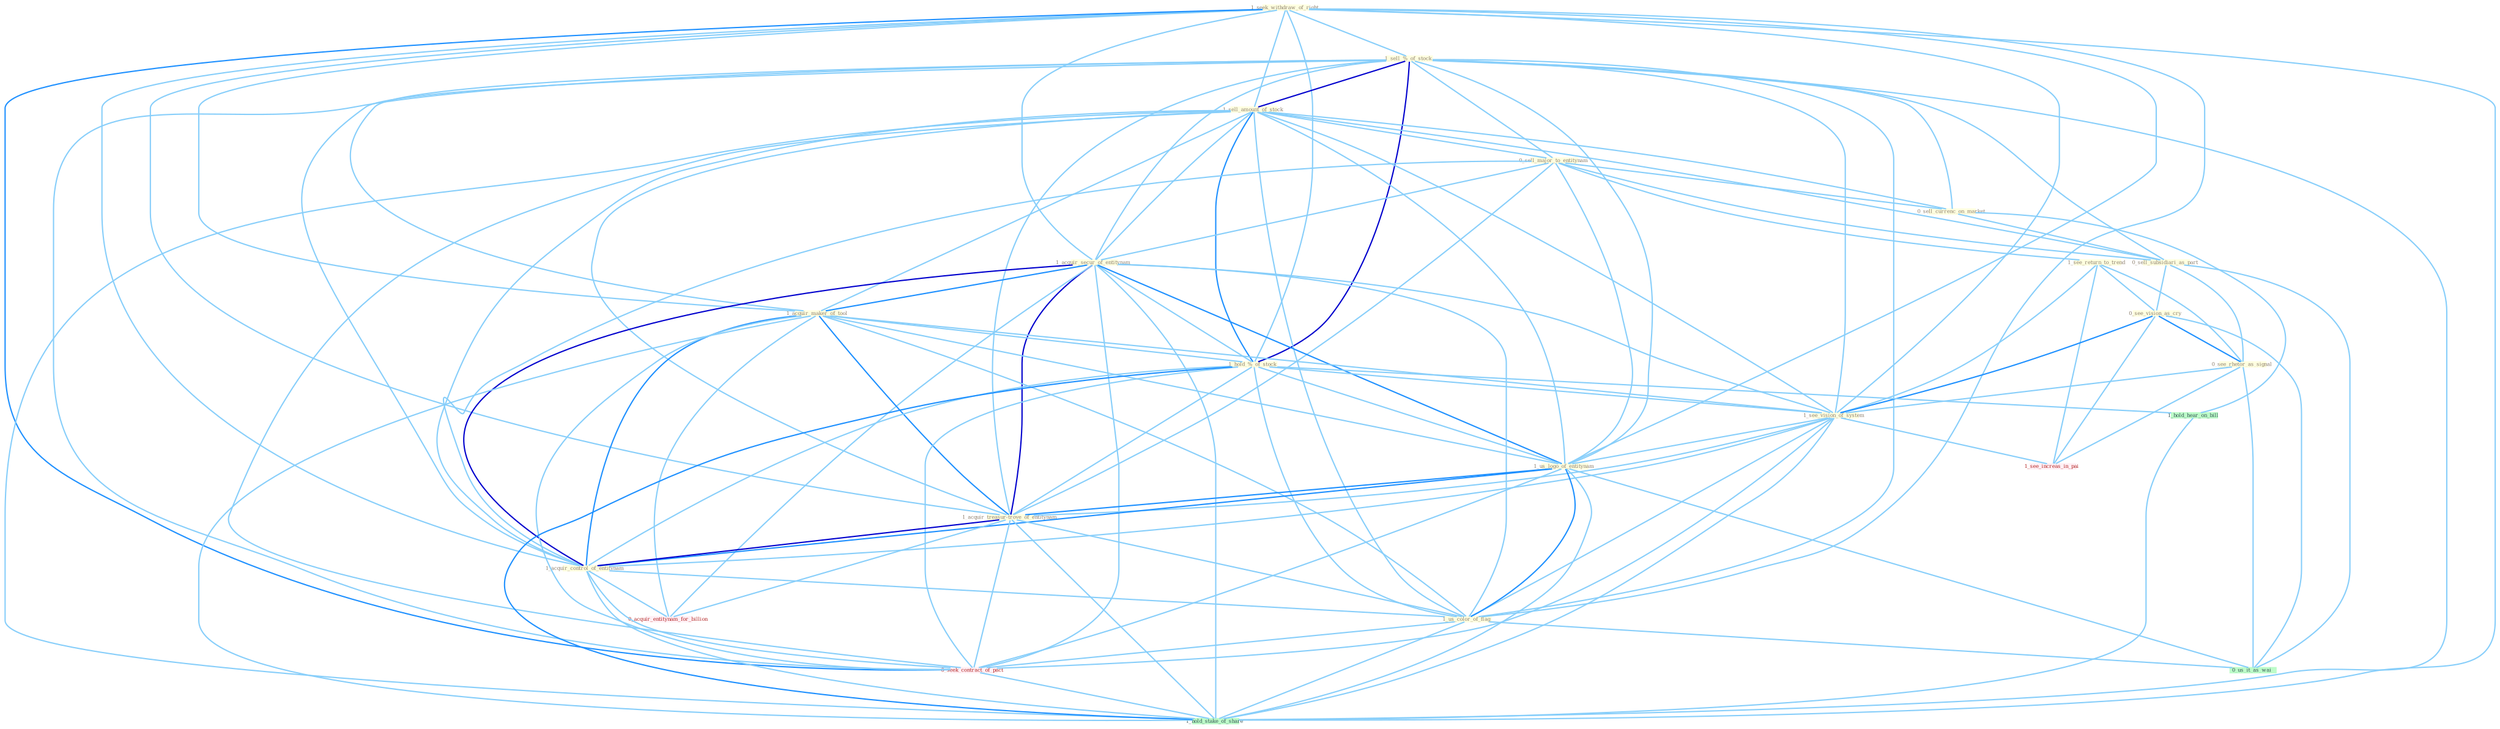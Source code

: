 Graph G{ 
    node
    [shape=polygon,style=filled,width=.5,height=.06,color="#BDFCC9",fixedsize=true,fontsize=4,
    fontcolor="#2f4f4f"];
    {node
    [color="#ffffe0", fontcolor="#8b7d6b"] "1_seek_withdraw_of_right " "1_sell_%_of_stock " "1_sell_amount_of_stock " "0_sell_major_to_entitynam " "1_acquir_secur_of_entitynam " "1_see_return_to_trend " "0_sell_currenc_on_market " "0_sell_subsidiari_as_part " "0_see_vision_as_cry " "1_acquir_maker_of_tool " "1_hold_%_of_stock " "0_see_rhetor_as_signal " "1_see_vision_of_system " "1_us_logo_of_entitynam " "1_acquir_treasur-trove_of_entitynam " "1_acquir_control_of_entitynam " "1_us_color_of_flag "}
{node [color="#fff0f5", fontcolor="#b22222"] "0_seek_contract_of_pact " "0_acquir_entitynam_for_billion " "1_see_increas_in_pai "}
edge [color="#B0E2FF"];

	"1_seek_withdraw_of_right " -- "1_sell_%_of_stock " [w="1", color="#87cefa" ];
	"1_seek_withdraw_of_right " -- "1_sell_amount_of_stock " [w="1", color="#87cefa" ];
	"1_seek_withdraw_of_right " -- "1_acquir_secur_of_entitynam " [w="1", color="#87cefa" ];
	"1_seek_withdraw_of_right " -- "1_acquir_maker_of_tool " [w="1", color="#87cefa" ];
	"1_seek_withdraw_of_right " -- "1_hold_%_of_stock " [w="1", color="#87cefa" ];
	"1_seek_withdraw_of_right " -- "1_see_vision_of_system " [w="1", color="#87cefa" ];
	"1_seek_withdraw_of_right " -- "1_us_logo_of_entitynam " [w="1", color="#87cefa" ];
	"1_seek_withdraw_of_right " -- "1_acquir_treasur-trove_of_entitynam " [w="1", color="#87cefa" ];
	"1_seek_withdraw_of_right " -- "1_acquir_control_of_entitynam " [w="1", color="#87cefa" ];
	"1_seek_withdraw_of_right " -- "1_us_color_of_flag " [w="1", color="#87cefa" ];
	"1_seek_withdraw_of_right " -- "0_seek_contract_of_pact " [w="2", color="#1e90ff" , len=0.8];
	"1_seek_withdraw_of_right " -- "1_hold_stake_of_share " [w="1", color="#87cefa" ];
	"1_sell_%_of_stock " -- "1_sell_amount_of_stock " [w="3", color="#0000cd" , len=0.6];
	"1_sell_%_of_stock " -- "0_sell_major_to_entitynam " [w="1", color="#87cefa" ];
	"1_sell_%_of_stock " -- "1_acquir_secur_of_entitynam " [w="1", color="#87cefa" ];
	"1_sell_%_of_stock " -- "0_sell_currenc_on_market " [w="1", color="#87cefa" ];
	"1_sell_%_of_stock " -- "0_sell_subsidiari_as_part " [w="1", color="#87cefa" ];
	"1_sell_%_of_stock " -- "1_acquir_maker_of_tool " [w="1", color="#87cefa" ];
	"1_sell_%_of_stock " -- "1_hold_%_of_stock " [w="3", color="#0000cd" , len=0.6];
	"1_sell_%_of_stock " -- "1_see_vision_of_system " [w="1", color="#87cefa" ];
	"1_sell_%_of_stock " -- "1_us_logo_of_entitynam " [w="1", color="#87cefa" ];
	"1_sell_%_of_stock " -- "1_acquir_treasur-trove_of_entitynam " [w="1", color="#87cefa" ];
	"1_sell_%_of_stock " -- "1_acquir_control_of_entitynam " [w="1", color="#87cefa" ];
	"1_sell_%_of_stock " -- "1_us_color_of_flag " [w="1", color="#87cefa" ];
	"1_sell_%_of_stock " -- "0_seek_contract_of_pact " [w="1", color="#87cefa" ];
	"1_sell_%_of_stock " -- "1_hold_stake_of_share " [w="1", color="#87cefa" ];
	"1_sell_amount_of_stock " -- "0_sell_major_to_entitynam " [w="1", color="#87cefa" ];
	"1_sell_amount_of_stock " -- "1_acquir_secur_of_entitynam " [w="1", color="#87cefa" ];
	"1_sell_amount_of_stock " -- "0_sell_currenc_on_market " [w="1", color="#87cefa" ];
	"1_sell_amount_of_stock " -- "0_sell_subsidiari_as_part " [w="1", color="#87cefa" ];
	"1_sell_amount_of_stock " -- "1_acquir_maker_of_tool " [w="1", color="#87cefa" ];
	"1_sell_amount_of_stock " -- "1_hold_%_of_stock " [w="2", color="#1e90ff" , len=0.8];
	"1_sell_amount_of_stock " -- "1_see_vision_of_system " [w="1", color="#87cefa" ];
	"1_sell_amount_of_stock " -- "1_us_logo_of_entitynam " [w="1", color="#87cefa" ];
	"1_sell_amount_of_stock " -- "1_acquir_treasur-trove_of_entitynam " [w="1", color="#87cefa" ];
	"1_sell_amount_of_stock " -- "1_acquir_control_of_entitynam " [w="1", color="#87cefa" ];
	"1_sell_amount_of_stock " -- "1_us_color_of_flag " [w="1", color="#87cefa" ];
	"1_sell_amount_of_stock " -- "0_seek_contract_of_pact " [w="1", color="#87cefa" ];
	"1_sell_amount_of_stock " -- "1_hold_stake_of_share " [w="1", color="#87cefa" ];
	"0_sell_major_to_entitynam " -- "1_acquir_secur_of_entitynam " [w="1", color="#87cefa" ];
	"0_sell_major_to_entitynam " -- "1_see_return_to_trend " [w="1", color="#87cefa" ];
	"0_sell_major_to_entitynam " -- "0_sell_currenc_on_market " [w="1", color="#87cefa" ];
	"0_sell_major_to_entitynam " -- "0_sell_subsidiari_as_part " [w="1", color="#87cefa" ];
	"0_sell_major_to_entitynam " -- "1_us_logo_of_entitynam " [w="1", color="#87cefa" ];
	"0_sell_major_to_entitynam " -- "1_acquir_treasur-trove_of_entitynam " [w="1", color="#87cefa" ];
	"0_sell_major_to_entitynam " -- "1_acquir_control_of_entitynam " [w="1", color="#87cefa" ];
	"1_acquir_secur_of_entitynam " -- "1_acquir_maker_of_tool " [w="2", color="#1e90ff" , len=0.8];
	"1_acquir_secur_of_entitynam " -- "1_hold_%_of_stock " [w="1", color="#87cefa" ];
	"1_acquir_secur_of_entitynam " -- "1_see_vision_of_system " [w="1", color="#87cefa" ];
	"1_acquir_secur_of_entitynam " -- "1_us_logo_of_entitynam " [w="2", color="#1e90ff" , len=0.8];
	"1_acquir_secur_of_entitynam " -- "1_acquir_treasur-trove_of_entitynam " [w="3", color="#0000cd" , len=0.6];
	"1_acquir_secur_of_entitynam " -- "1_acquir_control_of_entitynam " [w="3", color="#0000cd" , len=0.6];
	"1_acquir_secur_of_entitynam " -- "1_us_color_of_flag " [w="1", color="#87cefa" ];
	"1_acquir_secur_of_entitynam " -- "0_seek_contract_of_pact " [w="1", color="#87cefa" ];
	"1_acquir_secur_of_entitynam " -- "0_acquir_entitynam_for_billion " [w="1", color="#87cefa" ];
	"1_acquir_secur_of_entitynam " -- "1_hold_stake_of_share " [w="1", color="#87cefa" ];
	"1_see_return_to_trend " -- "0_see_vision_as_cry " [w="1", color="#87cefa" ];
	"1_see_return_to_trend " -- "0_see_rhetor_as_signal " [w="1", color="#87cefa" ];
	"1_see_return_to_trend " -- "1_see_vision_of_system " [w="1", color="#87cefa" ];
	"1_see_return_to_trend " -- "1_see_increas_in_pai " [w="1", color="#87cefa" ];
	"0_sell_currenc_on_market " -- "0_sell_subsidiari_as_part " [w="1", color="#87cefa" ];
	"0_sell_currenc_on_market " -- "1_hold_hear_on_bill " [w="1", color="#87cefa" ];
	"0_sell_subsidiari_as_part " -- "0_see_vision_as_cry " [w="1", color="#87cefa" ];
	"0_sell_subsidiari_as_part " -- "0_see_rhetor_as_signal " [w="1", color="#87cefa" ];
	"0_sell_subsidiari_as_part " -- "0_us_it_as_wai " [w="1", color="#87cefa" ];
	"0_see_vision_as_cry " -- "0_see_rhetor_as_signal " [w="2", color="#1e90ff" , len=0.8];
	"0_see_vision_as_cry " -- "1_see_vision_of_system " [w="2", color="#1e90ff" , len=0.8];
	"0_see_vision_as_cry " -- "0_us_it_as_wai " [w="1", color="#87cefa" ];
	"0_see_vision_as_cry " -- "1_see_increas_in_pai " [w="1", color="#87cefa" ];
	"1_acquir_maker_of_tool " -- "1_hold_%_of_stock " [w="1", color="#87cefa" ];
	"1_acquir_maker_of_tool " -- "1_see_vision_of_system " [w="1", color="#87cefa" ];
	"1_acquir_maker_of_tool " -- "1_us_logo_of_entitynam " [w="1", color="#87cefa" ];
	"1_acquir_maker_of_tool " -- "1_acquir_treasur-trove_of_entitynam " [w="2", color="#1e90ff" , len=0.8];
	"1_acquir_maker_of_tool " -- "1_acquir_control_of_entitynam " [w="2", color="#1e90ff" , len=0.8];
	"1_acquir_maker_of_tool " -- "1_us_color_of_flag " [w="1", color="#87cefa" ];
	"1_acquir_maker_of_tool " -- "0_seek_contract_of_pact " [w="1", color="#87cefa" ];
	"1_acquir_maker_of_tool " -- "0_acquir_entitynam_for_billion " [w="1", color="#87cefa" ];
	"1_acquir_maker_of_tool " -- "1_hold_stake_of_share " [w="1", color="#87cefa" ];
	"1_hold_%_of_stock " -- "1_see_vision_of_system " [w="1", color="#87cefa" ];
	"1_hold_%_of_stock " -- "1_us_logo_of_entitynam " [w="1", color="#87cefa" ];
	"1_hold_%_of_stock " -- "1_acquir_treasur-trove_of_entitynam " [w="1", color="#87cefa" ];
	"1_hold_%_of_stock " -- "1_acquir_control_of_entitynam " [w="1", color="#87cefa" ];
	"1_hold_%_of_stock " -- "1_us_color_of_flag " [w="1", color="#87cefa" ];
	"1_hold_%_of_stock " -- "0_seek_contract_of_pact " [w="1", color="#87cefa" ];
	"1_hold_%_of_stock " -- "1_hold_hear_on_bill " [w="1", color="#87cefa" ];
	"1_hold_%_of_stock " -- "1_hold_stake_of_share " [w="2", color="#1e90ff" , len=0.8];
	"0_see_rhetor_as_signal " -- "1_see_vision_of_system " [w="1", color="#87cefa" ];
	"0_see_rhetor_as_signal " -- "0_us_it_as_wai " [w="1", color="#87cefa" ];
	"0_see_rhetor_as_signal " -- "1_see_increas_in_pai " [w="1", color="#87cefa" ];
	"1_see_vision_of_system " -- "1_us_logo_of_entitynam " [w="1", color="#87cefa" ];
	"1_see_vision_of_system " -- "1_acquir_treasur-trove_of_entitynam " [w="1", color="#87cefa" ];
	"1_see_vision_of_system " -- "1_acquir_control_of_entitynam " [w="1", color="#87cefa" ];
	"1_see_vision_of_system " -- "1_us_color_of_flag " [w="1", color="#87cefa" ];
	"1_see_vision_of_system " -- "0_seek_contract_of_pact " [w="1", color="#87cefa" ];
	"1_see_vision_of_system " -- "1_see_increas_in_pai " [w="1", color="#87cefa" ];
	"1_see_vision_of_system " -- "1_hold_stake_of_share " [w="1", color="#87cefa" ];
	"1_us_logo_of_entitynam " -- "1_acquir_treasur-trove_of_entitynam " [w="2", color="#1e90ff" , len=0.8];
	"1_us_logo_of_entitynam " -- "1_acquir_control_of_entitynam " [w="2", color="#1e90ff" , len=0.8];
	"1_us_logo_of_entitynam " -- "1_us_color_of_flag " [w="2", color="#1e90ff" , len=0.8];
	"1_us_logo_of_entitynam " -- "0_seek_contract_of_pact " [w="1", color="#87cefa" ];
	"1_us_logo_of_entitynam " -- "0_us_it_as_wai " [w="1", color="#87cefa" ];
	"1_us_logo_of_entitynam " -- "1_hold_stake_of_share " [w="1", color="#87cefa" ];
	"1_acquir_treasur-trove_of_entitynam " -- "1_acquir_control_of_entitynam " [w="3", color="#0000cd" , len=0.6];
	"1_acquir_treasur-trove_of_entitynam " -- "1_us_color_of_flag " [w="1", color="#87cefa" ];
	"1_acquir_treasur-trove_of_entitynam " -- "0_seek_contract_of_pact " [w="1", color="#87cefa" ];
	"1_acquir_treasur-trove_of_entitynam " -- "0_acquir_entitynam_for_billion " [w="1", color="#87cefa" ];
	"1_acquir_treasur-trove_of_entitynam " -- "1_hold_stake_of_share " [w="1", color="#87cefa" ];
	"1_acquir_control_of_entitynam " -- "1_us_color_of_flag " [w="1", color="#87cefa" ];
	"1_acquir_control_of_entitynam " -- "0_seek_contract_of_pact " [w="1", color="#87cefa" ];
	"1_acquir_control_of_entitynam " -- "0_acquir_entitynam_for_billion " [w="1", color="#87cefa" ];
	"1_acquir_control_of_entitynam " -- "1_hold_stake_of_share " [w="1", color="#87cefa" ];
	"1_us_color_of_flag " -- "0_seek_contract_of_pact " [w="1", color="#87cefa" ];
	"1_us_color_of_flag " -- "0_us_it_as_wai " [w="1", color="#87cefa" ];
	"1_us_color_of_flag " -- "1_hold_stake_of_share " [w="1", color="#87cefa" ];
	"0_seek_contract_of_pact " -- "1_hold_stake_of_share " [w="1", color="#87cefa" ];
	"1_hold_hear_on_bill " -- "1_hold_stake_of_share " [w="1", color="#87cefa" ];
}